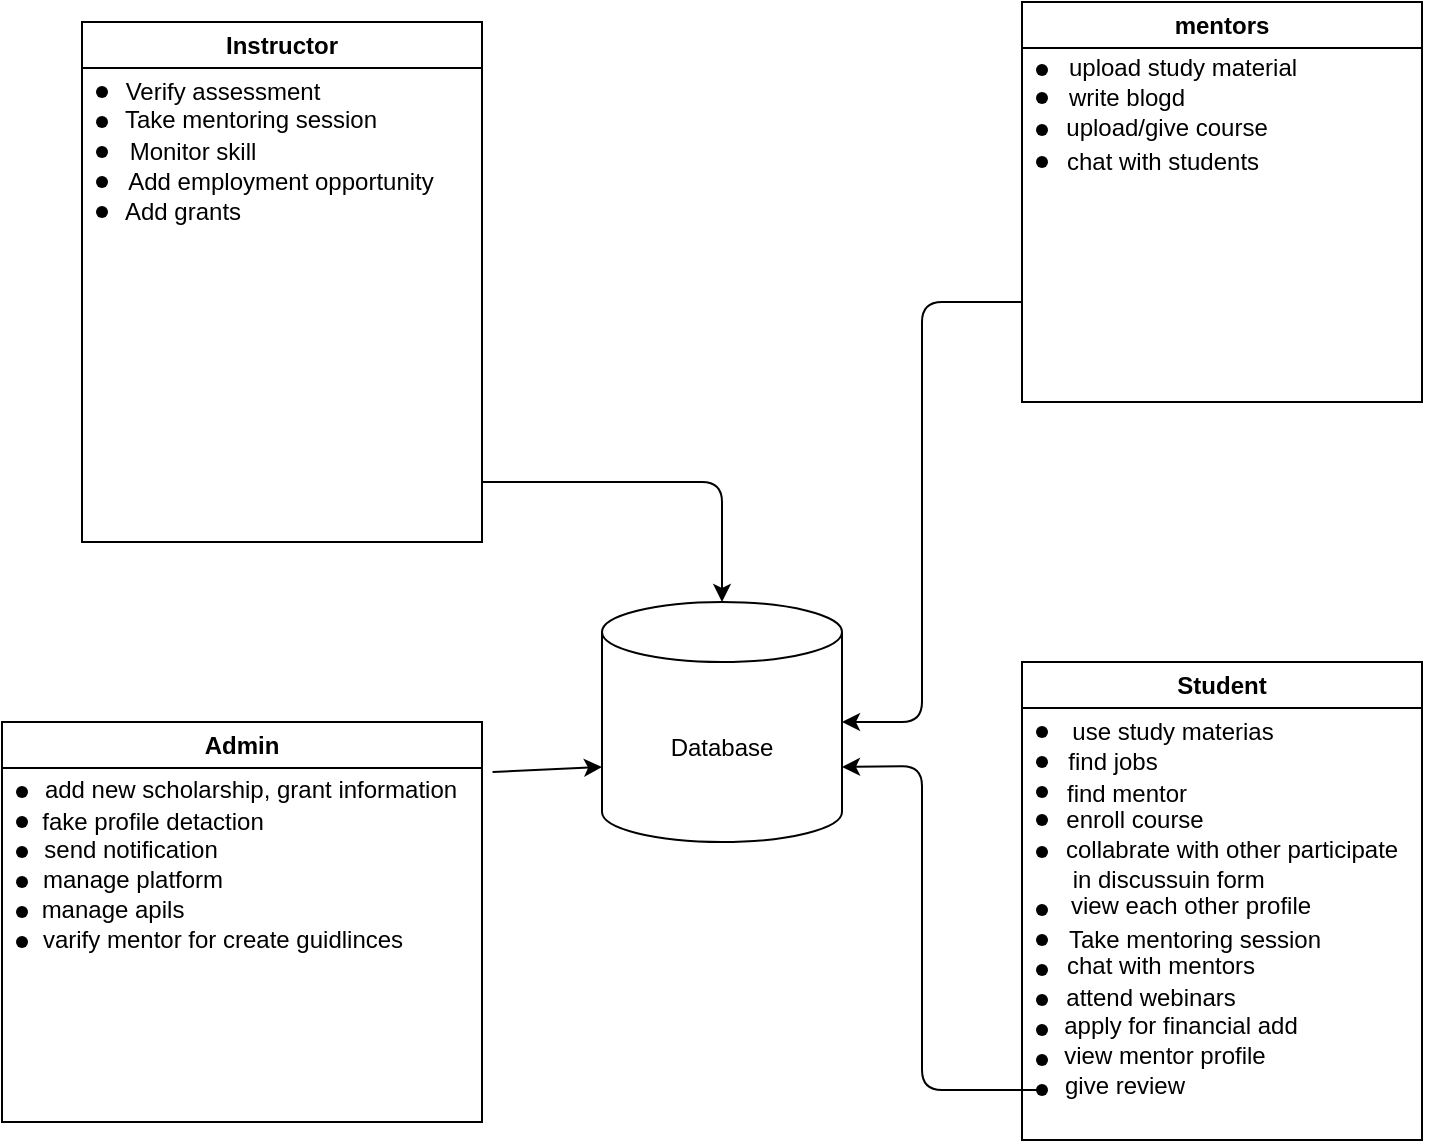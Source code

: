 <mxfile><diagram id="emtr-sP_ipj3b62gElq1" name="Page-1"><mxGraphModel dx="1222" dy="558" grid="1" gridSize="10" guides="1" tooltips="1" connect="1" arrows="1" fold="1" page="1" pageScale="1" pageWidth="850" pageHeight="1100" math="0" shadow="0"><root><mxCell id="0"/><mxCell id="1" parent="0"/><mxCell id="2" value="Database" style="shape=cylinder3;whiteSpace=wrap;html=1;boundedLbl=1;backgroundOutline=1;size=15;" vertex="1" parent="1"><mxGeometry x="330" y="340" width="120" height="120" as="geometry"/></mxCell><mxCell id="3" value="Instructor" style="swimlane;whiteSpace=wrap;html=1;" vertex="1" parent="1"><mxGeometry x="70" y="50" width="200" height="260" as="geometry"><mxRectangle x="20" y="60" width="100" height="30" as="alternateBounds"/></mxGeometry></mxCell><mxCell id="5" value="Verify assessment" style="text;html=1;align=center;verticalAlign=middle;resizable=0;points=[];autosize=1;strokeColor=none;fillColor=none;" vertex="1" parent="3"><mxGeometry x="10" y="20" width="120" height="30" as="geometry"/></mxCell><mxCell id="6" value="Take mentoring session" style="text;html=1;align=center;verticalAlign=middle;resizable=0;points=[];autosize=1;strokeColor=none;fillColor=none;" vertex="1" parent="3"><mxGeometry x="9" y="34" width="150" height="30" as="geometry"/></mxCell><mxCell id="7" value="Monitor skill" style="text;html=1;align=center;verticalAlign=middle;resizable=0;points=[];autosize=1;strokeColor=none;fillColor=none;" vertex="1" parent="3"><mxGeometry x="10" y="50" width="90" height="30" as="geometry"/></mxCell><mxCell id="8" value="Add employment opportunity" style="text;html=1;align=center;verticalAlign=middle;resizable=0;points=[];autosize=1;strokeColor=none;fillColor=none;" vertex="1" parent="3"><mxGeometry x="9" y="65" width="180" height="30" as="geometry"/></mxCell><mxCell id="9" value="Add grants" style="text;html=1;align=center;verticalAlign=middle;resizable=0;points=[];autosize=1;strokeColor=none;fillColor=none;" vertex="1" parent="3"><mxGeometry x="10" y="80" width="80" height="30" as="geometry"/></mxCell><mxCell id="38" value="" style="shape=waypoint;sketch=0;fillStyle=solid;size=6;pointerEvents=1;points=[];fillColor=none;resizable=0;rotatable=0;perimeter=centerPerimeter;snapToPoint=1;" vertex="1" parent="3"><mxGeometry y="25" width="20" height="20" as="geometry"/></mxCell><mxCell id="39" value="" style="shape=waypoint;sketch=0;fillStyle=solid;size=6;pointerEvents=1;points=[];fillColor=none;resizable=0;rotatable=0;perimeter=centerPerimeter;snapToPoint=1;" vertex="1" parent="3"><mxGeometry y="40" width="20" height="20" as="geometry"/></mxCell><mxCell id="40" value="" style="shape=waypoint;sketch=0;fillStyle=solid;size=6;pointerEvents=1;points=[];fillColor=none;resizable=0;rotatable=0;perimeter=centerPerimeter;snapToPoint=1;" vertex="1" parent="3"><mxGeometry y="55" width="20" height="20" as="geometry"/></mxCell><mxCell id="41" value="" style="shape=waypoint;sketch=0;fillStyle=solid;size=6;pointerEvents=1;points=[];fillColor=none;resizable=0;rotatable=0;perimeter=centerPerimeter;snapToPoint=1;" vertex="1" parent="3"><mxGeometry y="70" width="20" height="20" as="geometry"/></mxCell><mxCell id="42" value="" style="shape=waypoint;sketch=0;fillStyle=solid;size=6;pointerEvents=1;points=[];fillColor=none;resizable=0;rotatable=0;perimeter=centerPerimeter;snapToPoint=1;" vertex="1" parent="3"><mxGeometry y="85" width="20" height="20" as="geometry"/></mxCell><mxCell id="10" value="Student" style="swimlane;whiteSpace=wrap;html=1;" vertex="1" parent="1"><mxGeometry x="540" y="370" width="200" height="239" as="geometry"/></mxCell><mxCell id="11" value="use study materias" style="text;html=1;align=center;verticalAlign=middle;resizable=0;points=[];autosize=1;strokeColor=none;fillColor=none;" vertex="1" parent="10"><mxGeometry x="15" y="20" width="120" height="30" as="geometry"/></mxCell><mxCell id="12" value="find jobs" style="text;html=1;align=center;verticalAlign=middle;resizable=0;points=[];autosize=1;strokeColor=none;fillColor=none;" vertex="1" parent="10"><mxGeometry x="10" y="35" width="70" height="30" as="geometry"/></mxCell><mxCell id="13" value="find mentor" style="text;html=1;align=center;verticalAlign=middle;resizable=0;points=[];autosize=1;strokeColor=none;fillColor=none;" vertex="1" parent="10"><mxGeometry x="12" y="51" width="80" height="30" as="geometry"/></mxCell><mxCell id="14" value="enroll course" style="text;html=1;align=center;verticalAlign=middle;resizable=0;points=[];autosize=1;strokeColor=none;fillColor=none;" vertex="1" parent="10"><mxGeometry x="11" y="64" width="90" height="30" as="geometry"/></mxCell><mxCell id="15" value="collabrate with other participate&lt;br&gt;&amp;nbsp;in discussuin form" style="text;html=1;align=left;verticalAlign=middle;resizable=0;points=[];autosize=1;strokeColor=none;fillColor=none;" vertex="1" parent="10"><mxGeometry x="20" y="81" width="190" height="40" as="geometry"/></mxCell><mxCell id="16" value="view each other profile" style="text;html=1;align=center;verticalAlign=middle;resizable=0;points=[];autosize=1;strokeColor=none;fillColor=none;" vertex="1" parent="10"><mxGeometry x="14" y="107" width="140" height="30" as="geometry"/></mxCell><mxCell id="17" value="Take mentoring session" style="text;html=1;align=center;verticalAlign=middle;resizable=0;points=[];autosize=1;strokeColor=none;fillColor=none;" vertex="1" parent="10"><mxGeometry x="11" y="123.5" width="150" height="30" as="geometry"/></mxCell><mxCell id="19" value="chat with mentors" style="text;html=1;align=center;verticalAlign=middle;resizable=0;points=[];autosize=1;strokeColor=none;fillColor=none;" vertex="1" parent="10"><mxGeometry x="9" y="137" width="120" height="30" as="geometry"/></mxCell><mxCell id="20" value="attend webinars" style="text;html=1;align=center;verticalAlign=middle;resizable=0;points=[];autosize=1;strokeColor=none;fillColor=none;" vertex="1" parent="10"><mxGeometry x="9" y="153" width="110" height="30" as="geometry"/></mxCell><mxCell id="21" value="apply for financial add" style="text;html=1;align=center;verticalAlign=middle;resizable=0;points=[];autosize=1;strokeColor=none;fillColor=none;" vertex="1" parent="10"><mxGeometry x="9" y="167" width="140" height="30" as="geometry"/></mxCell><mxCell id="22" value="view mentor profile" style="text;html=1;align=center;verticalAlign=middle;resizable=0;points=[];autosize=1;strokeColor=none;fillColor=none;" vertex="1" parent="10"><mxGeometry x="11" y="182" width="120" height="30" as="geometry"/></mxCell><mxCell id="23" value="give review" style="text;html=1;align=center;verticalAlign=middle;resizable=0;points=[];autosize=1;strokeColor=none;fillColor=none;" vertex="1" parent="10"><mxGeometry x="11" y="197" width="80" height="30" as="geometry"/></mxCell><mxCell id="43" value="" style="shape=waypoint;sketch=0;fillStyle=solid;size=6;pointerEvents=1;points=[];fillColor=none;resizable=0;rotatable=0;perimeter=centerPerimeter;snapToPoint=1;" vertex="1" parent="10"><mxGeometry y="25" width="20" height="20" as="geometry"/></mxCell><mxCell id="45" value="" style="shape=waypoint;sketch=0;fillStyle=solid;size=6;pointerEvents=1;points=[];fillColor=none;resizable=0;rotatable=0;perimeter=centerPerimeter;snapToPoint=1;" vertex="1" parent="10"><mxGeometry y="55" width="20" height="20" as="geometry"/></mxCell><mxCell id="47" value="" style="shape=waypoint;sketch=0;fillStyle=solid;size=6;pointerEvents=1;points=[];fillColor=none;resizable=0;rotatable=0;perimeter=centerPerimeter;snapToPoint=1;" vertex="1" parent="10"><mxGeometry y="85" width="20" height="20" as="geometry"/></mxCell><mxCell id="48" value="" style="shape=waypoint;sketch=0;fillStyle=solid;size=6;pointerEvents=1;points=[];fillColor=none;resizable=0;rotatable=0;perimeter=centerPerimeter;snapToPoint=1;" vertex="1" parent="10"><mxGeometry y="114" width="20" height="20" as="geometry"/></mxCell><mxCell id="51" value="" style="shape=waypoint;sketch=0;fillStyle=solid;size=6;pointerEvents=1;points=[];fillColor=none;resizable=0;rotatable=0;perimeter=centerPerimeter;snapToPoint=1;" vertex="1" parent="10"><mxGeometry y="129" width="20" height="20" as="geometry"/></mxCell><mxCell id="52" value="" style="shape=waypoint;sketch=0;fillStyle=solid;size=6;pointerEvents=1;points=[];fillColor=none;resizable=0;rotatable=0;perimeter=centerPerimeter;snapToPoint=1;" vertex="1" parent="10"><mxGeometry y="144" width="20" height="20" as="geometry"/></mxCell><mxCell id="53" value="" style="shape=waypoint;sketch=0;fillStyle=solid;size=6;pointerEvents=1;points=[];fillColor=none;resizable=0;rotatable=0;perimeter=centerPerimeter;snapToPoint=1;" vertex="1" parent="10"><mxGeometry y="159" width="20" height="20" as="geometry"/></mxCell><mxCell id="54" value="" style="shape=waypoint;sketch=0;fillStyle=solid;size=6;pointerEvents=1;points=[];fillColor=none;resizable=0;rotatable=0;perimeter=centerPerimeter;snapToPoint=1;" vertex="1" parent="10"><mxGeometry y="174" width="20" height="20" as="geometry"/></mxCell><mxCell id="55" value="" style="shape=waypoint;sketch=0;fillStyle=solid;size=6;pointerEvents=1;points=[];fillColor=none;resizable=0;rotatable=0;perimeter=centerPerimeter;snapToPoint=1;" vertex="1" parent="10"><mxGeometry y="189" width="20" height="20" as="geometry"/></mxCell><mxCell id="57" value="" style="shape=waypoint;sketch=0;fillStyle=solid;size=6;pointerEvents=1;points=[];fillColor=none;resizable=0;rotatable=0;perimeter=centerPerimeter;snapToPoint=1;" vertex="1" parent="10"><mxGeometry y="204" width="20" height="20" as="geometry"/></mxCell><mxCell id="44" value="" style="shape=waypoint;sketch=0;fillStyle=solid;size=6;pointerEvents=1;points=[];fillColor=none;resizable=0;rotatable=0;perimeter=centerPerimeter;snapToPoint=1;" vertex="1" parent="10"><mxGeometry y="40" width="20" height="20" as="geometry"/></mxCell><mxCell id="46" value="" style="shape=waypoint;sketch=0;fillStyle=solid;size=6;pointerEvents=1;points=[];fillColor=none;resizable=0;rotatable=0;perimeter=centerPerimeter;snapToPoint=1;" vertex="1" parent="10"><mxGeometry y="69" width="20" height="20" as="geometry"/></mxCell><mxCell id="24" value="Admin" style="swimlane;whiteSpace=wrap;html=1;" vertex="1" parent="1"><mxGeometry x="30" y="400" width="240" height="200" as="geometry"/></mxCell><mxCell id="27" value="fake profile detaction" style="text;html=1;align=center;verticalAlign=middle;resizable=0;points=[];autosize=1;strokeColor=none;fillColor=none;" vertex="1" parent="24"><mxGeometry x="10" y="35" width="130" height="30" as="geometry"/></mxCell><mxCell id="26" value="add new scholarship, grant information" style="text;html=1;align=center;verticalAlign=middle;resizable=0;points=[];autosize=1;strokeColor=none;fillColor=none;" vertex="1" parent="24"><mxGeometry x="9" y="19" width="230" height="30" as="geometry"/></mxCell><mxCell id="28" value="send notification" style="text;html=1;align=center;verticalAlign=middle;resizable=0;points=[];autosize=1;strokeColor=none;fillColor=none;" vertex="1" parent="24"><mxGeometry x="9" y="49" width="110" height="30" as="geometry"/></mxCell><mxCell id="29" value="manage platform" style="text;html=1;align=center;verticalAlign=middle;resizable=0;points=[];autosize=1;strokeColor=none;fillColor=none;" vertex="1" parent="24"><mxGeometry x="10" y="64" width="110" height="30" as="geometry"/></mxCell><mxCell id="30" value="manage apils" style="text;html=1;align=center;verticalAlign=middle;resizable=0;points=[];autosize=1;strokeColor=none;fillColor=none;" vertex="1" parent="24"><mxGeometry x="10" y="79" width="90" height="30" as="geometry"/></mxCell><mxCell id="31" value="varify mentor for create guidlinces" style="text;html=1;align=center;verticalAlign=middle;resizable=0;points=[];autosize=1;strokeColor=none;fillColor=none;" vertex="1" parent="24"><mxGeometry x="10" y="94" width="200" height="30" as="geometry"/></mxCell><mxCell id="32" value="" style="shape=waypoint;sketch=0;fillStyle=solid;size=6;pointerEvents=1;points=[];fillColor=none;resizable=0;rotatable=0;perimeter=centerPerimeter;snapToPoint=1;" vertex="1" parent="24"><mxGeometry y="25" width="20" height="20" as="geometry"/></mxCell><mxCell id="33" value="" style="shape=waypoint;sketch=0;fillStyle=solid;size=6;pointerEvents=1;points=[];fillColor=none;resizable=0;rotatable=0;perimeter=centerPerimeter;snapToPoint=1;" vertex="1" parent="24"><mxGeometry y="40" width="20" height="20" as="geometry"/></mxCell><mxCell id="34" value="" style="shape=waypoint;sketch=0;fillStyle=solid;size=6;pointerEvents=1;points=[];fillColor=none;resizable=0;rotatable=0;perimeter=centerPerimeter;snapToPoint=1;" vertex="1" parent="24"><mxGeometry y="55" width="20" height="20" as="geometry"/></mxCell><mxCell id="35" value="" style="shape=waypoint;sketch=0;fillStyle=solid;size=6;pointerEvents=1;points=[];fillColor=none;resizable=0;rotatable=0;perimeter=centerPerimeter;snapToPoint=1;" vertex="1" parent="24"><mxGeometry y="70" width="20" height="20" as="geometry"/></mxCell><mxCell id="36" value="" style="shape=waypoint;sketch=0;fillStyle=solid;size=6;pointerEvents=1;points=[];fillColor=none;resizable=0;rotatable=0;perimeter=centerPerimeter;snapToPoint=1;" vertex="1" parent="24"><mxGeometry y="85" width="20" height="20" as="geometry"/></mxCell><mxCell id="37" value="" style="shape=waypoint;sketch=0;fillStyle=solid;size=6;pointerEvents=1;points=[];fillColor=none;resizable=0;rotatable=0;perimeter=centerPerimeter;snapToPoint=1;" vertex="1" parent="24"><mxGeometry y="100" width="20" height="20" as="geometry"/></mxCell><mxCell id="58" value="mentors" style="swimlane;whiteSpace=wrap;html=1;" vertex="1" parent="1"><mxGeometry x="540" y="40" width="200" height="200" as="geometry"/></mxCell><mxCell id="59" value="upload study material" style="text;html=1;align=center;verticalAlign=middle;resizable=0;points=[];autosize=1;strokeColor=none;fillColor=none;" vertex="1" parent="58"><mxGeometry x="10" y="18" width="140" height="30" as="geometry"/></mxCell><mxCell id="60" value="write blogd" style="text;html=1;align=center;verticalAlign=middle;resizable=0;points=[];autosize=1;strokeColor=none;fillColor=none;" vertex="1" parent="58"><mxGeometry x="12" y="33" width="80" height="30" as="geometry"/></mxCell><mxCell id="61" value="upload/give course" style="text;html=1;align=center;verticalAlign=middle;resizable=0;points=[];autosize=1;strokeColor=none;fillColor=none;" vertex="1" parent="58"><mxGeometry x="12" y="48" width="120" height="30" as="geometry"/></mxCell><mxCell id="67" value="" style="shape=waypoint;sketch=0;size=6;pointerEvents=1;points=[];fillColor=none;resizable=0;rotatable=0;perimeter=centerPerimeter;snapToPoint=1;" vertex="1" parent="58"><mxGeometry y="70" width="20" height="20" as="geometry"/></mxCell><mxCell id="62" value="chat with students" style="text;html=1;align=center;verticalAlign=middle;resizable=0;points=[];autosize=1;strokeColor=none;fillColor=none;" vertex="1" parent="58"><mxGeometry x="10" y="65" width="120" height="30" as="geometry"/></mxCell><mxCell id="64" value="" style="shape=waypoint;sketch=0;size=6;pointerEvents=1;points=[];fillColor=none;resizable=0;rotatable=0;perimeter=centerPerimeter;snapToPoint=1;" vertex="1" parent="58"><mxGeometry y="24" width="20" height="20" as="geometry"/></mxCell><mxCell id="66" value="" style="shape=waypoint;sketch=0;size=6;pointerEvents=1;points=[];fillColor=none;resizable=0;rotatable=0;perimeter=centerPerimeter;snapToPoint=1;" vertex="1" parent="58"><mxGeometry y="54" width="20" height="20" as="geometry"/></mxCell><mxCell id="65" value="" style="shape=waypoint;sketch=0;size=6;pointerEvents=1;points=[];fillColor=none;resizable=0;rotatable=0;perimeter=centerPerimeter;snapToPoint=1;" vertex="1" parent="58"><mxGeometry y="38" width="20" height="20" as="geometry"/></mxCell><mxCell id="68" value="" style="endArrow=classic;html=1;entryX=0.5;entryY=0;entryDx=0;entryDy=0;entryPerimeter=0;" edge="1" parent="1" target="2"><mxGeometry width="50" height="50" relative="1" as="geometry"><mxPoint x="270" y="280" as="sourcePoint"/><mxPoint x="480" y="190" as="targetPoint"/><Array as="points"><mxPoint x="390" y="280"/></Array></mxGeometry></mxCell><mxCell id="69" value="" style="endArrow=classic;html=1;entryX=1;entryY=0.5;entryDx=0;entryDy=0;entryPerimeter=0;exitX=0;exitY=0.75;exitDx=0;exitDy=0;" edge="1" parent="1" source="58" target="2"><mxGeometry width="50" height="50" relative="1" as="geometry"><mxPoint x="490" y="210" as="sourcePoint"/><mxPoint x="490" y="360" as="targetPoint"/><Array as="points"><mxPoint x="490" y="190"/><mxPoint x="490" y="400"/></Array></mxGeometry></mxCell><mxCell id="70" value="" style="endArrow=classic;html=1;entryX=1;entryY=0;entryDx=0;entryDy=82.5;entryPerimeter=0;exitX=-0.302;exitY=0.179;exitDx=0;exitDy=0;exitPerimeter=0;" edge="1" parent="1" source="57" target="2"><mxGeometry width="50" height="50" relative="1" as="geometry"><mxPoint x="430" y="550" as="sourcePoint"/><mxPoint x="480" y="500" as="targetPoint"/><Array as="points"><mxPoint x="490" y="584"/><mxPoint x="490" y="422"/></Array></mxGeometry></mxCell><mxCell id="71" value="" style="endArrow=classic;html=1;entryX=0;entryY=0;entryDx=0;entryDy=82.5;entryPerimeter=0;exitX=1.022;exitY=0.125;exitDx=0;exitDy=0;exitPerimeter=0;" edge="1" parent="1" source="24" target="2"><mxGeometry width="50" height="50" relative="1" as="geometry"><mxPoint x="430" y="360" as="sourcePoint"/><mxPoint x="480" y="310" as="targetPoint"/></mxGeometry></mxCell></root></mxGraphModel></diagram></mxfile>